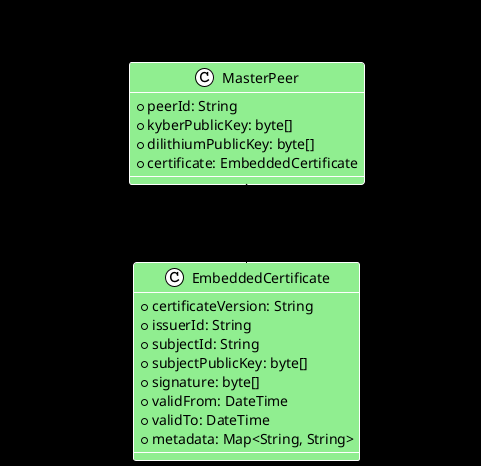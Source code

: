 @startuml
!theme plain

' Global dark theme
skinparam backgroundColor #000000
skinparam defaultFontColor #000000

' Class styling
skinparam class {
  BackgroundColor #90EE90
  BorderColor #FFFFFF
  FontColor #000000
}

title Embedded Master Peer Certificate Model

class MasterPeer {
  + peerId: String
  + kyberPublicKey: byte[]
  + dilithiumPublicKey: byte[]
  + certificate: EmbeddedCertificate
}

class EmbeddedCertificate {
  + certificateVersion: String
  + issuerId: String
  + subjectId: String
  + subjectPublicKey: byte[]
  + signature: byte[]
  + validFrom: DateTime
  + validTo: DateTime
  + metadata: Map<String, String>
}

MasterPeer *-- EmbeddedCertificate : embeds
@enduml